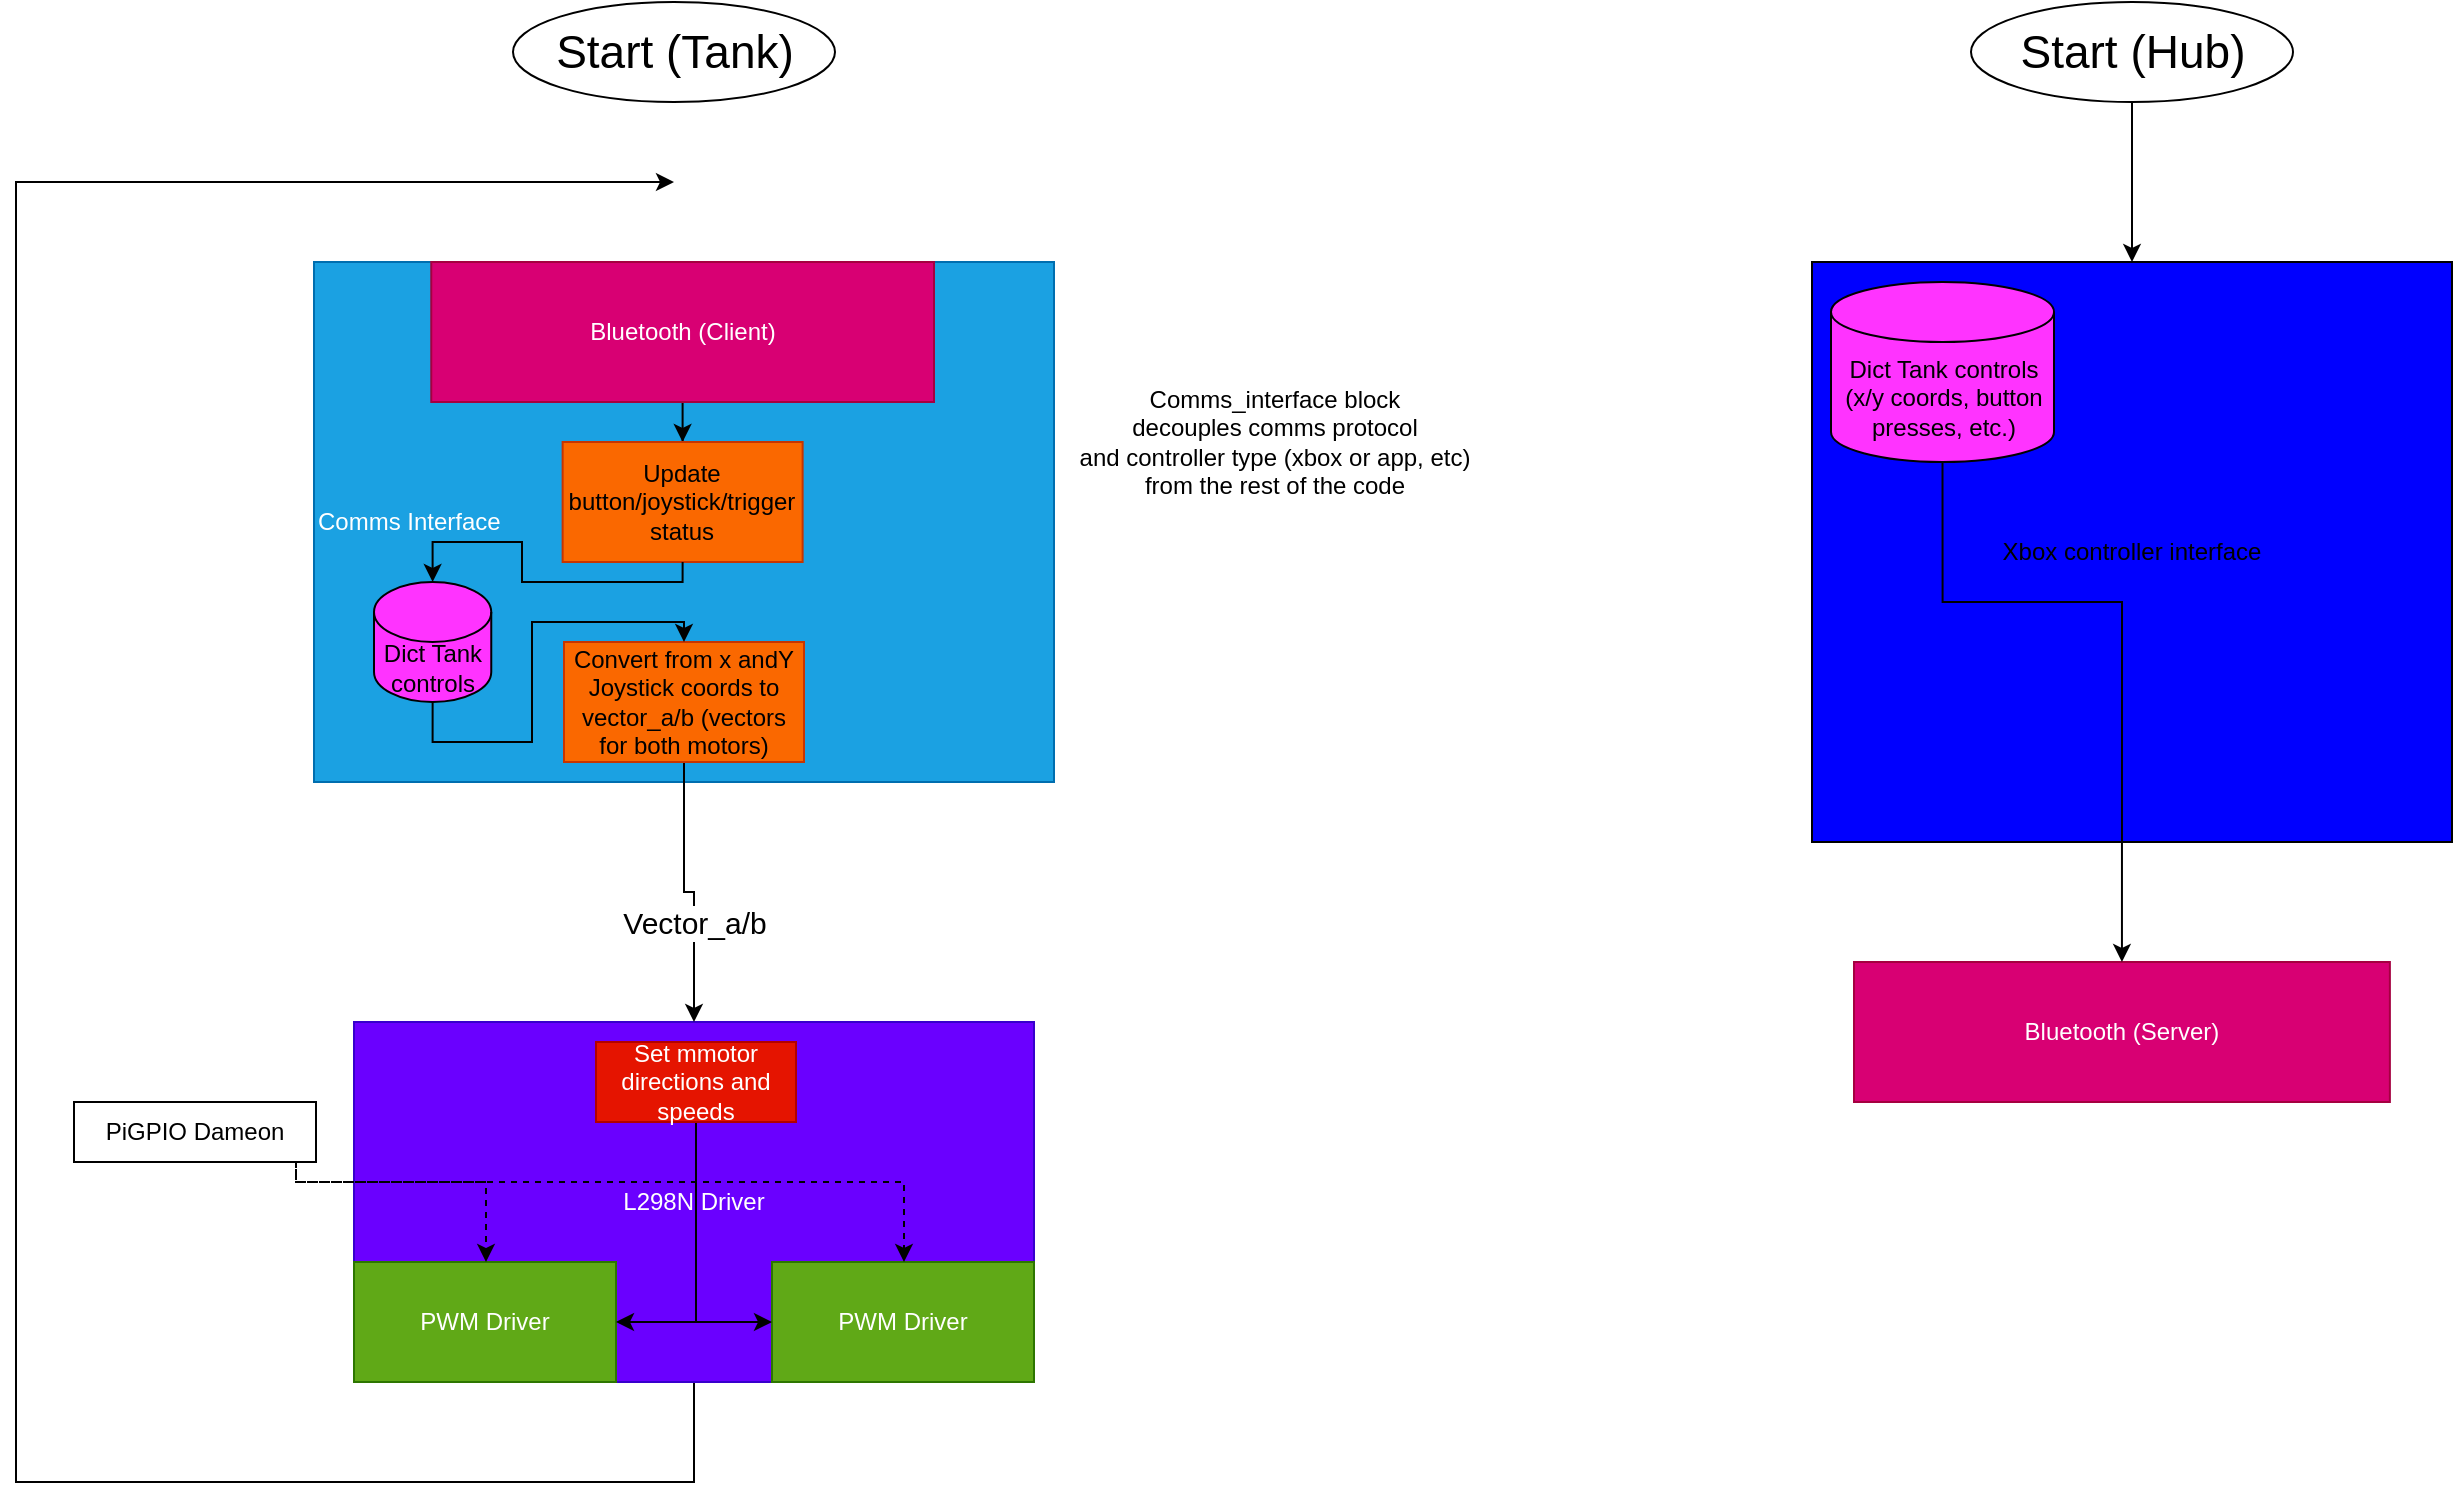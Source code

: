 <mxfile version="23.0.2" type="device">
  <diagram name="Page-1" id="CexEC6ow1VSO5VtE6Au_">
    <mxGraphModel dx="834" dy="1684" grid="1" gridSize="10" guides="1" tooltips="1" connect="1" arrows="1" fold="1" page="1" pageScale="1" pageWidth="850" pageHeight="1100" math="0" shadow="0">
      <root>
        <mxCell id="0" />
        <mxCell id="1" parent="0" />
        <mxCell id="eirMXrIWzCI2B4Xajuod-4" value="Xbox controller interface" style="rounded=0;whiteSpace=wrap;html=1;fillColor=#0000FF;" vertex="1" parent="1">
          <mxGeometry x="1009" y="200" width="320" height="290" as="geometry" />
        </mxCell>
        <mxCell id="KhD5GfdqzPic-pQhPlFO-16" style="edgeStyle=orthogonalEdgeStyle;rounded=0;orthogonalLoop=1;jettySize=auto;html=1;entryX=0.5;entryY=0;entryDx=0;entryDy=0;fillColor=#60a917;strokeColor=#FFFFFF;" parent="1" source="_01hCskPj3Q0tYz4RAGB-1" target="KhD5GfdqzPic-pQhPlFO-8" edge="1">
          <mxGeometry relative="1" as="geometry" />
        </mxCell>
        <mxCell id="_01hCskPj3Q0tYz4RAGB-1" value="&lt;font style=&quot;font-size: 23px;&quot;&gt;Start (Tank)&lt;/font&gt;" style="ellipse;whiteSpace=wrap;html=1;" parent="1" vertex="1">
          <mxGeometry x="359.5" y="70" width="161" height="50" as="geometry" />
        </mxCell>
        <mxCell id="KhD5GfdqzPic-pQhPlFO-22" style="edgeStyle=orthogonalEdgeStyle;rounded=0;orthogonalLoop=1;jettySize=auto;html=1;" parent="1" source="KhD5GfdqzPic-pQhPlFO-2" edge="1">
          <mxGeometry relative="1" as="geometry">
            <mxPoint x="440" y="160" as="targetPoint" />
            <Array as="points">
              <mxPoint x="450" y="810" />
              <mxPoint x="111" y="810" />
            </Array>
          </mxGeometry>
        </mxCell>
        <mxCell id="KhD5GfdqzPic-pQhPlFO-2" value="L298N Driver" style="rounded=0;whiteSpace=wrap;html=1;fillColor=#6a00ff;fontColor=#ffffff;strokeColor=#3700CC;" parent="1" vertex="1">
          <mxGeometry x="280" y="580" width="340" height="180" as="geometry" />
        </mxCell>
        <mxCell id="KhD5GfdqzPic-pQhPlFO-1" value="PWM Driver" style="rounded=0;whiteSpace=wrap;html=1;fillColor=#60a917;fontColor=#ffffff;strokeColor=#2D7600;" parent="1" vertex="1">
          <mxGeometry x="280" y="700" width="131" height="60" as="geometry" />
        </mxCell>
        <mxCell id="KhD5GfdqzPic-pQhPlFO-3" value="PWM Driver" style="rounded=0;whiteSpace=wrap;html=1;fillColor=#60a917;fontColor=#ffffff;strokeColor=#2D7600;" parent="1" vertex="1">
          <mxGeometry x="489" y="700" width="131" height="60" as="geometry" />
        </mxCell>
        <mxCell id="KhD5GfdqzPic-pQhPlFO-6" value="" style="edgeStyle=orthogonalEdgeStyle;rounded=0;orthogonalLoop=1;jettySize=auto;html=1;dashed=1;" parent="1" source="KhD5GfdqzPic-pQhPlFO-4" target="KhD5GfdqzPic-pQhPlFO-1" edge="1">
          <mxGeometry relative="1" as="geometry">
            <Array as="points">
              <mxPoint x="251" y="660" />
              <mxPoint x="346" y="660" />
            </Array>
          </mxGeometry>
        </mxCell>
        <mxCell id="KhD5GfdqzPic-pQhPlFO-7" style="edgeStyle=orthogonalEdgeStyle;rounded=0;orthogonalLoop=1;jettySize=auto;html=1;exitX=0.5;exitY=1;exitDx=0;exitDy=0;dashed=1;" parent="1" source="KhD5GfdqzPic-pQhPlFO-4" target="KhD5GfdqzPic-pQhPlFO-3" edge="1">
          <mxGeometry relative="1" as="geometry">
            <Array as="points">
              <mxPoint x="251" y="660" />
              <mxPoint x="555" y="660" />
            </Array>
          </mxGeometry>
        </mxCell>
        <mxCell id="KhD5GfdqzPic-pQhPlFO-4" value="PiGPIO Dameon" style="rounded=0;whiteSpace=wrap;html=1;" parent="1" vertex="1">
          <mxGeometry x="140" y="620" width="121" height="30" as="geometry" />
        </mxCell>
        <mxCell id="KhD5GfdqzPic-pQhPlFO-13" value="Comms Interface" style="rounded=0;whiteSpace=wrap;html=1;fillColor=#1ba1e2;fontColor=#ffffff;strokeColor=#006EAF;align=left;" parent="1" vertex="1">
          <mxGeometry x="260" y="200" width="370" height="260" as="geometry" />
        </mxCell>
        <mxCell id="KhD5GfdqzPic-pQhPlFO-18" value="" style="edgeStyle=orthogonalEdgeStyle;rounded=0;orthogonalLoop=1;jettySize=auto;html=1;" parent="1" source="KhD5GfdqzPic-pQhPlFO-8" target="KhD5GfdqzPic-pQhPlFO-17" edge="1">
          <mxGeometry relative="1" as="geometry" />
        </mxCell>
        <mxCell id="KhD5GfdqzPic-pQhPlFO-8" value="Bluetooth (Client)" style="rounded=0;whiteSpace=wrap;html=1;fillColor=#d80073;fontColor=#ffffff;strokeColor=#A50040;" parent="1" vertex="1">
          <mxGeometry x="318.63" y="200" width="251.37" height="70" as="geometry" />
        </mxCell>
        <mxCell id="KhD5GfdqzPic-pQhPlFO-17" value="Update button/joystick/trigger status" style="rounded=0;whiteSpace=wrap;html=1;fillColor=#fa6800;fontColor=#000000;strokeColor=#C73500;" parent="1" vertex="1">
          <mxGeometry x="384.31" y="290" width="120" height="60" as="geometry" />
        </mxCell>
        <mxCell id="KhD5GfdqzPic-pQhPlFO-27" style="edgeStyle=orthogonalEdgeStyle;rounded=0;orthogonalLoop=1;jettySize=auto;html=1;entryX=1;entryY=0.5;entryDx=0;entryDy=0;" parent="1" source="KhD5GfdqzPic-pQhPlFO-25" target="KhD5GfdqzPic-pQhPlFO-1" edge="1">
          <mxGeometry relative="1" as="geometry" />
        </mxCell>
        <mxCell id="KhD5GfdqzPic-pQhPlFO-28" style="edgeStyle=orthogonalEdgeStyle;rounded=0;orthogonalLoop=1;jettySize=auto;html=1;exitX=0.5;exitY=1;exitDx=0;exitDy=0;entryX=0;entryY=0.5;entryDx=0;entryDy=0;" parent="1" source="KhD5GfdqzPic-pQhPlFO-25" target="KhD5GfdqzPic-pQhPlFO-3" edge="1">
          <mxGeometry relative="1" as="geometry" />
        </mxCell>
        <mxCell id="KhD5GfdqzPic-pQhPlFO-25" value="Set mmotor directions and speeds" style="whiteSpace=wrap;html=1;fillColor=#e51400;fontColor=#ffffff;strokeColor=#B20000;" parent="1" vertex="1">
          <mxGeometry x="401" y="590" width="100" height="40" as="geometry" />
        </mxCell>
        <mxCell id="eirMXrIWzCI2B4Xajuod-17" style="edgeStyle=orthogonalEdgeStyle;rounded=0;orthogonalLoop=1;jettySize=auto;html=1;exitX=0.5;exitY=1;exitDx=0;exitDy=0;entryX=0.5;entryY=0;entryDx=0;entryDy=0;" edge="1" parent="1" source="KhD5GfdqzPic-pQhPlFO-29" target="KhD5GfdqzPic-pQhPlFO-2">
          <mxGeometry relative="1" as="geometry" />
        </mxCell>
        <mxCell id="KhD5GfdqzPic-pQhPlFO-29" value="Convert from x andY Joystick coords to vector_a/b (vectors for both motors)" style="whiteSpace=wrap;html=1;fillColor=#fa6800;strokeColor=#C73500;fontColor=#000000;rounded=0;" parent="1" vertex="1">
          <mxGeometry x="385" y="390" width="120" height="60" as="geometry" />
        </mxCell>
        <mxCell id="KhD5GfdqzPic-pQhPlFO-31" value="Comms_interface block &lt;br&gt;decouples comms protocol &lt;br&gt;and controller type (xbox or app, etc) &lt;br&gt;from the rest of the code" style="text;html=1;align=center;verticalAlign=middle;resizable=0;points=[];autosize=1;strokeColor=none;fillColor=none;" parent="1" vertex="1">
          <mxGeometry x="630" y="255" width="220" height="70" as="geometry" />
        </mxCell>
        <mxCell id="eirMXrIWzCI2B4Xajuod-2" value="Bluetooth (Server)" style="rounded=0;whiteSpace=wrap;html=1;fillColor=#d80073;fontColor=#ffffff;strokeColor=#A50040;" vertex="1" parent="1">
          <mxGeometry x="1030" y="550" width="267.94" height="70" as="geometry" />
        </mxCell>
        <mxCell id="eirMXrIWzCI2B4Xajuod-5" value="" style="edgeStyle=orthogonalEdgeStyle;rounded=0;orthogonalLoop=1;jettySize=auto;html=1;" edge="1" parent="1" source="eirMXrIWzCI2B4Xajuod-3" target="eirMXrIWzCI2B4Xajuod-4">
          <mxGeometry relative="1" as="geometry" />
        </mxCell>
        <mxCell id="eirMXrIWzCI2B4Xajuod-3" value="&lt;font style=&quot;font-size: 23px;&quot;&gt;Start (Hub)&lt;/font&gt;" style="ellipse;whiteSpace=wrap;html=1;" vertex="1" parent="1">
          <mxGeometry x="1088.5" y="70" width="161" height="50" as="geometry" />
        </mxCell>
        <mxCell id="eirMXrIWzCI2B4Xajuod-11" style="edgeStyle=orthogonalEdgeStyle;rounded=0;orthogonalLoop=1;jettySize=auto;html=1;exitX=0.5;exitY=1;exitDx=0;exitDy=0;exitPerimeter=0;entryX=0.5;entryY=0;entryDx=0;entryDy=0;" edge="1" parent="1" source="eirMXrIWzCI2B4Xajuod-7" target="eirMXrIWzCI2B4Xajuod-2">
          <mxGeometry relative="1" as="geometry">
            <Array as="points">
              <mxPoint x="1074" y="370" />
              <mxPoint x="1164" y="370" />
            </Array>
          </mxGeometry>
        </mxCell>
        <mxCell id="eirMXrIWzCI2B4Xajuod-7" value="Dict Tank controls (x/y coords, button presses, etc.)" style="shape=cylinder3;whiteSpace=wrap;html=1;boundedLbl=1;backgroundOutline=1;size=15;fillColor=#FF33FF;" vertex="1" parent="1">
          <mxGeometry x="1018.5" y="210" width="111.5" height="90" as="geometry" />
        </mxCell>
        <mxCell id="eirMXrIWzCI2B4Xajuod-16" style="edgeStyle=orthogonalEdgeStyle;rounded=0;orthogonalLoop=1;jettySize=auto;html=1;exitX=0.5;exitY=1;exitDx=0;exitDy=0;exitPerimeter=0;entryX=0.5;entryY=0;entryDx=0;entryDy=0;" edge="1" parent="1" source="eirMXrIWzCI2B4Xajuod-8" target="KhD5GfdqzPic-pQhPlFO-29">
          <mxGeometry relative="1" as="geometry">
            <Array as="points">
              <mxPoint x="319" y="440" />
              <mxPoint x="369" y="440" />
              <mxPoint x="369" y="380" />
              <mxPoint x="445" y="380" />
            </Array>
          </mxGeometry>
        </mxCell>
        <mxCell id="eirMXrIWzCI2B4Xajuod-8" value="Dict Tank controls" style="shape=cylinder3;whiteSpace=wrap;html=1;boundedLbl=1;backgroundOutline=1;size=15;fillColor=#FF33FF;" vertex="1" parent="1">
          <mxGeometry x="290" y="360" width="58.63" height="60" as="geometry" />
        </mxCell>
        <mxCell id="eirMXrIWzCI2B4Xajuod-13" value="&lt;font style=&quot;font-size: 15px;&quot;&gt;Vector_a/b&lt;/font&gt;" style="edgeLabel;html=1;align=center;verticalAlign=middle;resizable=0;points=[];" vertex="1" connectable="0" parent="1">
          <mxGeometry x="450" y="530.004" as="geometry" />
        </mxCell>
        <mxCell id="eirMXrIWzCI2B4Xajuod-15" style="edgeStyle=orthogonalEdgeStyle;rounded=0;orthogonalLoop=1;jettySize=auto;html=1;exitX=0.5;exitY=1;exitDx=0;exitDy=0;entryX=0.5;entryY=0;entryDx=0;entryDy=0;entryPerimeter=0;" edge="1" parent="1" source="KhD5GfdqzPic-pQhPlFO-17" target="eirMXrIWzCI2B4Xajuod-8">
          <mxGeometry relative="1" as="geometry">
            <Array as="points">
              <mxPoint x="444" y="360" />
              <mxPoint x="364" y="360" />
              <mxPoint x="364" y="340" />
              <mxPoint x="319" y="340" />
            </Array>
          </mxGeometry>
        </mxCell>
      </root>
    </mxGraphModel>
  </diagram>
</mxfile>
